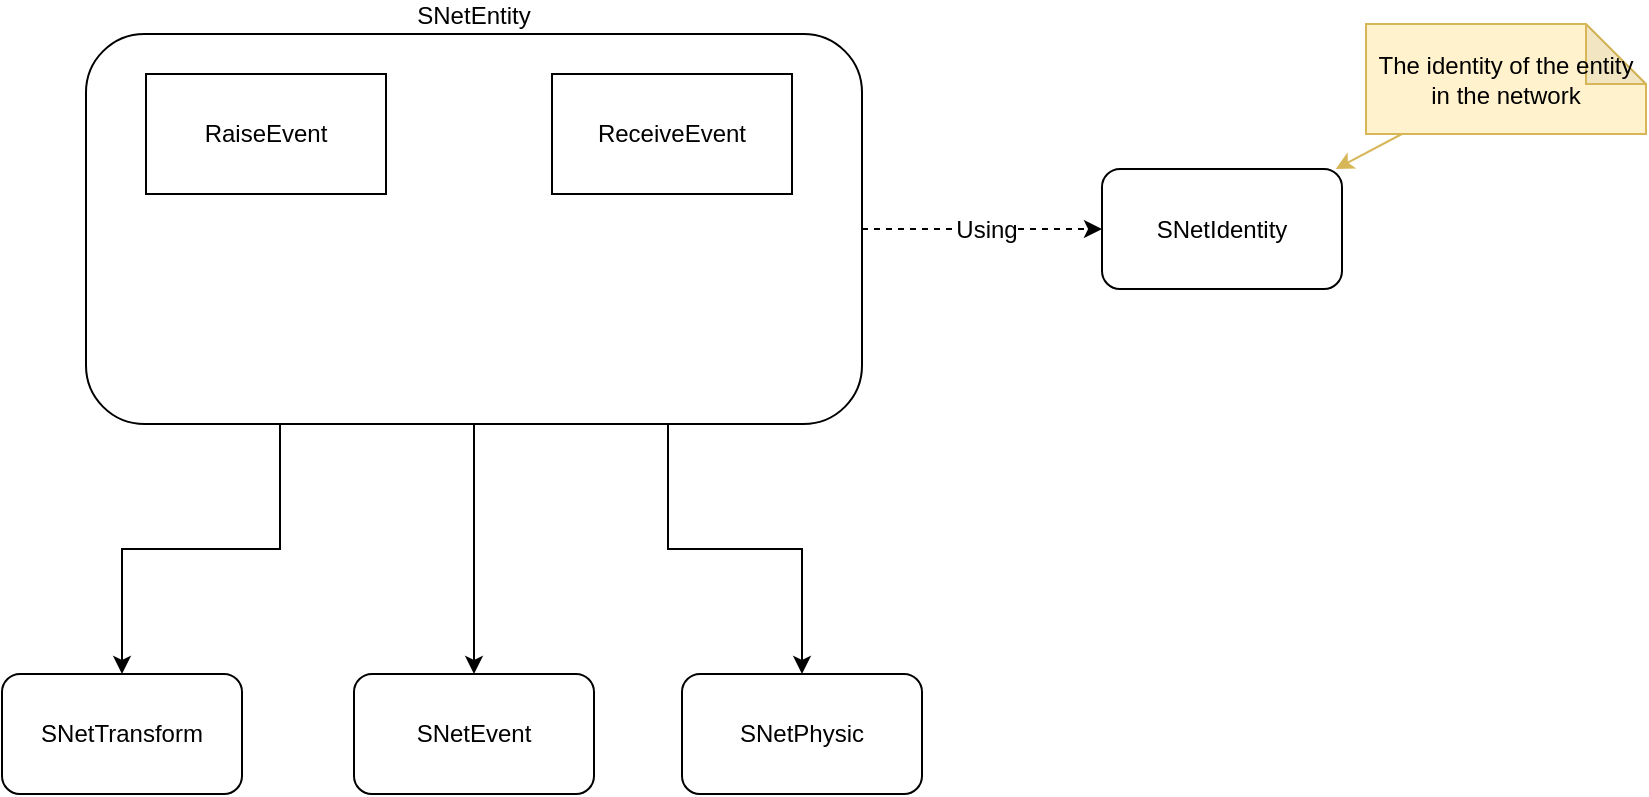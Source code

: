 <mxfile version="11.2.5" type="device" pages="1"><diagram id="eLGwzOkUJi7l48QoeR65" name="Page-1"><mxGraphModel dx="1024" dy="595" grid="1" gridSize="10" guides="1" tooltips="1" connect="1" arrows="1" fold="1" page="1" pageScale="1" pageWidth="827" pageHeight="1169" math="0" shadow="0"><root><mxCell id="0"/><mxCell id="1" parent="0"/><mxCell id="CyqCSby_7wo_iSEieGPu-5" style="edgeStyle=orthogonalEdgeStyle;rounded=0;orthogonalLoop=1;jettySize=auto;html=1;" edge="1" parent="1" source="CyqCSby_7wo_iSEieGPu-1" target="CyqCSby_7wo_iSEieGPu-3"><mxGeometry relative="1" as="geometry"/></mxCell><mxCell id="CyqCSby_7wo_iSEieGPu-6" style="edgeStyle=orthogonalEdgeStyle;rounded=0;orthogonalLoop=1;jettySize=auto;html=1;exitX=0.25;exitY=1;exitDx=0;exitDy=0;" edge="1" parent="1" source="CyqCSby_7wo_iSEieGPu-1" target="CyqCSby_7wo_iSEieGPu-2"><mxGeometry relative="1" as="geometry"/></mxCell><mxCell id="CyqCSby_7wo_iSEieGPu-7" style="edgeStyle=orthogonalEdgeStyle;rounded=0;orthogonalLoop=1;jettySize=auto;html=1;exitX=0.75;exitY=1;exitDx=0;exitDy=0;" edge="1" parent="1" source="CyqCSby_7wo_iSEieGPu-1" target="CyqCSby_7wo_iSEieGPu-4"><mxGeometry relative="1" as="geometry"/></mxCell><mxCell id="CyqCSby_7wo_iSEieGPu-9" style="edgeStyle=orthogonalEdgeStyle;rounded=0;orthogonalLoop=1;jettySize=auto;html=1;dashed=1;" edge="1" parent="1" source="CyqCSby_7wo_iSEieGPu-1" target="CyqCSby_7wo_iSEieGPu-8"><mxGeometry relative="1" as="geometry"/></mxCell><mxCell id="CyqCSby_7wo_iSEieGPu-10" value="Using" style="text;html=1;resizable=0;points=[];align=center;verticalAlign=middle;labelBackgroundColor=#ffffff;" vertex="1" connectable="0" parent="CyqCSby_7wo_iSEieGPu-9"><mxGeometry x="0.273" y="2" relative="1" as="geometry"><mxPoint x="-15" y="2" as="offset"/></mxGeometry></mxCell><mxCell id="CyqCSby_7wo_iSEieGPu-1" value="SNetEntity" style="rounded=1;whiteSpace=wrap;html=1;labelPosition=center;verticalLabelPosition=top;align=center;verticalAlign=bottom;" vertex="1" parent="1"><mxGeometry x="120" y="30" width="388" height="195" as="geometry"/></mxCell><mxCell id="CyqCSby_7wo_iSEieGPu-2" value="SNetTransform" style="rounded=1;whiteSpace=wrap;html=1;" vertex="1" parent="1"><mxGeometry x="78" y="350" width="120" height="60" as="geometry"/></mxCell><mxCell id="CyqCSby_7wo_iSEieGPu-3" value="SNetEvent" style="rounded=1;whiteSpace=wrap;html=1;" vertex="1" parent="1"><mxGeometry x="254" y="350" width="120" height="60" as="geometry"/></mxCell><mxCell id="CyqCSby_7wo_iSEieGPu-4" value="SNetPhysic" style="rounded=1;whiteSpace=wrap;html=1;" vertex="1" parent="1"><mxGeometry x="418" y="350" width="120" height="60" as="geometry"/></mxCell><mxCell id="CyqCSby_7wo_iSEieGPu-8" value="SNetIdentity" style="rounded=1;whiteSpace=wrap;html=1;" vertex="1" parent="1"><mxGeometry x="628" y="97.5" width="120" height="60" as="geometry"/></mxCell><mxCell id="CyqCSby_7wo_iSEieGPu-11" value="RaiseEvent" style="rounded=0;whiteSpace=wrap;html=1;" vertex="1" parent="1"><mxGeometry x="150" y="50" width="120" height="60" as="geometry"/></mxCell><mxCell id="CyqCSby_7wo_iSEieGPu-12" value="ReceiveEvent" style="rounded=0;whiteSpace=wrap;html=1;" vertex="1" parent="1"><mxGeometry x="353" y="50" width="120" height="60" as="geometry"/></mxCell><mxCell id="CyqCSby_7wo_iSEieGPu-14" style="rounded=0;orthogonalLoop=1;jettySize=auto;html=1;fillColor=#fff2cc;strokeColor=#d6b656;" edge="1" parent="1" source="CyqCSby_7wo_iSEieGPu-13" target="CyqCSby_7wo_iSEieGPu-8"><mxGeometry relative="1" as="geometry"/></mxCell><mxCell id="CyqCSby_7wo_iSEieGPu-13" value="The identity of the entity in the network" style="shape=note;whiteSpace=wrap;html=1;backgroundOutline=1;darkOpacity=0.05;fillColor=#fff2cc;strokeColor=#d6b656;" vertex="1" parent="1"><mxGeometry x="760" y="25" width="140" height="55" as="geometry"/></mxCell></root></mxGraphModel></diagram></mxfile>